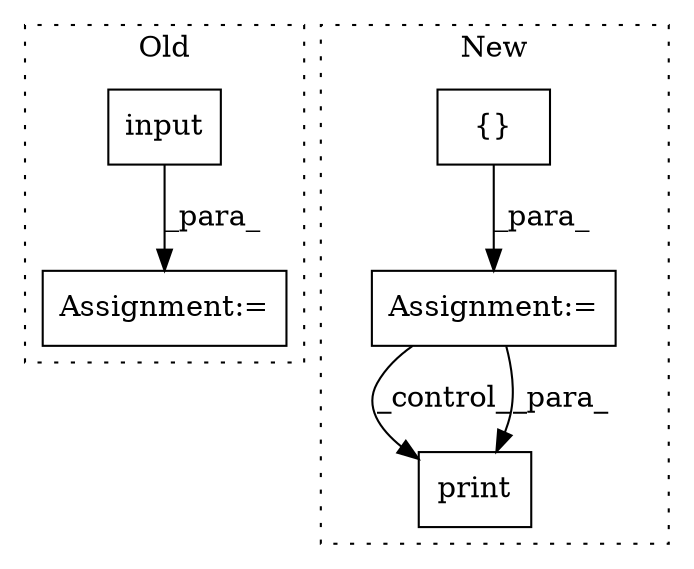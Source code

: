 digraph G {
subgraph cluster0 {
1 [label="input" a="32" s="4850,4861" l="6,1" shape="box"];
4 [label="Assignment:=" a="7" s="4849" l="1" shape="box"];
label = "Old";
style="dotted";
}
subgraph cluster1 {
2 [label="{}" a="4" s="4954" l="2" shape="box"];
3 [label="Assignment:=" a="7" s="4941" l="1" shape="box"];
5 [label="print" a="32" s="5357,5372" l="6,1" shape="box"];
label = "New";
style="dotted";
}
1 -> 4 [label="_para_"];
2 -> 3 [label="_para_"];
3 -> 5 [label="_control_"];
3 -> 5 [label="_para_"];
}